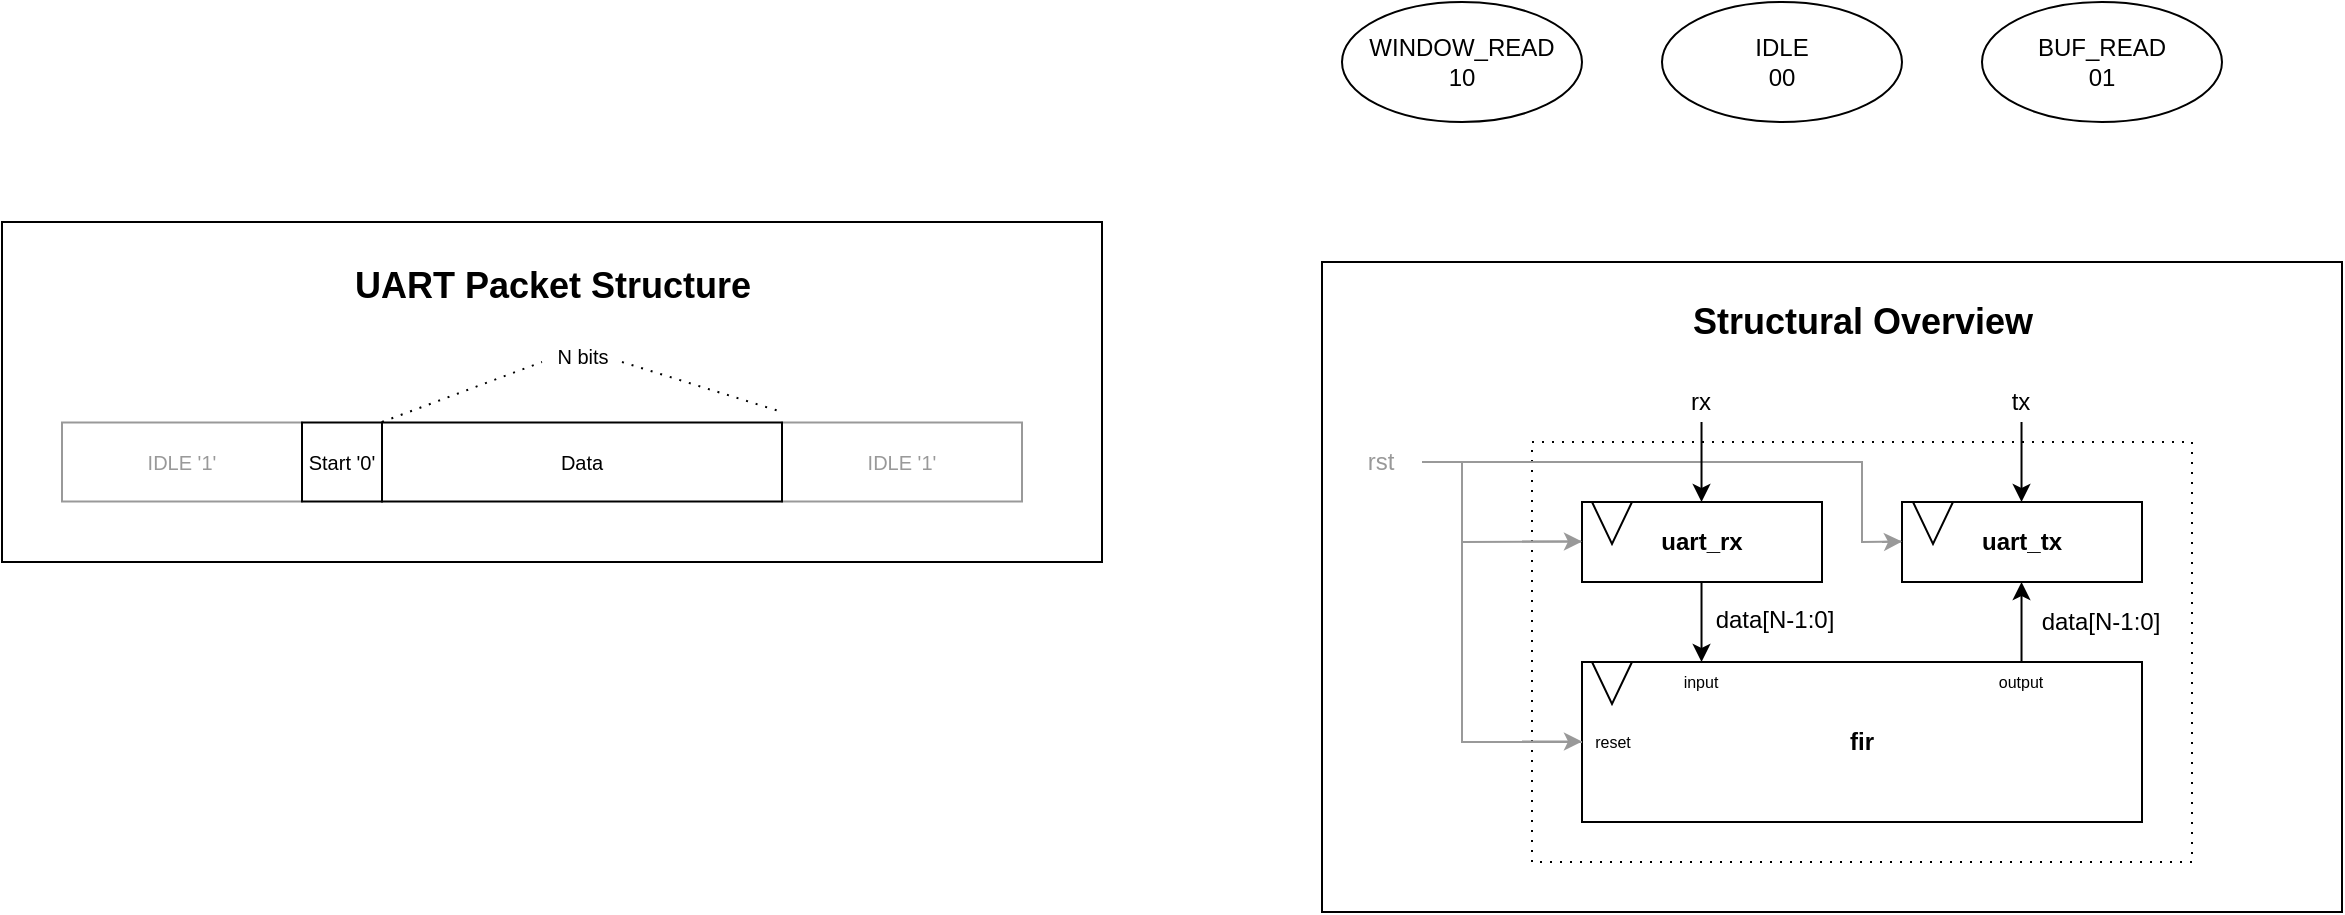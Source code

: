 <mxfile version="24.0.4" type="device">
  <diagram name="Page-1" id="lDwkG73ENCQTHn-8lbD1">
    <mxGraphModel dx="1692" dy="573" grid="1" gridSize="10" guides="1" tooltips="1" connect="1" arrows="1" fold="1" page="1" pageScale="1" pageWidth="850" pageHeight="1100" math="0" shadow="0">
      <root>
        <mxCell id="0" />
        <mxCell id="1" parent="0" />
        <mxCell id="VrfV9DheiapsLLjhbMTD-43" value="" style="rounded=0;whiteSpace=wrap;html=1;" vertex="1" parent="1">
          <mxGeometry x="-470" y="500" width="550" height="170" as="geometry" />
        </mxCell>
        <mxCell id="VrfV9DheiapsLLjhbMTD-38" value="&lt;font style=&quot;font-size: 10px;&quot;&gt;IDLE &#39;1&#39;&lt;/font&gt;" style="rounded=0;whiteSpace=wrap;html=1;strokeColor=#999999;fontColor=#999999;" vertex="1" parent="1">
          <mxGeometry x="-440" y="600.25" width="120" height="39.5" as="geometry" />
        </mxCell>
        <mxCell id="VrfV9DheiapsLLjhbMTD-39" value="&lt;font style=&quot;font-size: 10px;&quot;&gt;IDLE &#39;1&#39;&lt;/font&gt;" style="rounded=0;whiteSpace=wrap;html=1;strokeColor=#999999;fontColor=#999999;" vertex="1" parent="1">
          <mxGeometry x="-80" y="600.25" width="120" height="39.5" as="geometry" />
        </mxCell>
        <mxCell id="VrfV9DheiapsLLjhbMTD-30" value="" style="rounded=0;whiteSpace=wrap;html=1;" vertex="1" parent="1">
          <mxGeometry x="190" y="520" width="510" height="325" as="geometry" />
        </mxCell>
        <mxCell id="VrfV9DheiapsLLjhbMTD-31" value="" style="rounded=0;whiteSpace=wrap;html=1;strokeWidth=1;dashed=1;dashPattern=1 4;" vertex="1" parent="1">
          <mxGeometry x="295" y="610" width="330" height="210" as="geometry" />
        </mxCell>
        <mxCell id="VrfV9DheiapsLLjhbMTD-23" value="" style="endArrow=none;html=1;strokeWidth=1;rounded=0;strokeColor=#999999;jumpStyle=gap;jumpSize=12;" edge="1" parent="1">
          <mxGeometry width="50" height="50" relative="1" as="geometry">
            <mxPoint x="240" y="620" as="sourcePoint" />
            <mxPoint x="480" y="659.76" as="targetPoint" />
            <Array as="points">
              <mxPoint x="460" y="620" />
              <mxPoint x="460" y="660" />
            </Array>
          </mxGeometry>
        </mxCell>
        <mxCell id="VrfV9DheiapsLLjhbMTD-19" value="" style="endArrow=none;html=1;strokeWidth=1;rounded=0;strokeColor=#999999;jumpStyle=gap;jumpSize=12;" edge="1" parent="1">
          <mxGeometry width="50" height="50" relative="1" as="geometry">
            <mxPoint x="260" y="620" as="sourcePoint" />
            <mxPoint x="320" y="659.76" as="targetPoint" />
            <Array as="points">
              <mxPoint x="260" y="660" />
            </Array>
          </mxGeometry>
        </mxCell>
        <mxCell id="VrfV9DheiapsLLjhbMTD-1" value="IDLE&lt;div&gt;00&lt;/div&gt;" style="ellipse;whiteSpace=wrap;html=1;" vertex="1" parent="1">
          <mxGeometry x="360" y="390" width="120" height="60" as="geometry" />
        </mxCell>
        <mxCell id="VrfV9DheiapsLLjhbMTD-2" value="&lt;div&gt;BUF_READ&lt;/div&gt;&lt;div&gt;01&lt;/div&gt;" style="ellipse;whiteSpace=wrap;html=1;" vertex="1" parent="1">
          <mxGeometry x="520" y="390" width="120" height="60" as="geometry" />
        </mxCell>
        <mxCell id="VrfV9DheiapsLLjhbMTD-4" value="WINDOW_READ&lt;div&gt;10&lt;/div&gt;" style="ellipse;whiteSpace=wrap;html=1;" vertex="1" parent="1">
          <mxGeometry x="200" y="390" width="120" height="60" as="geometry" />
        </mxCell>
        <mxCell id="VrfV9DheiapsLLjhbMTD-5" value="&lt;b&gt;uart_rx&lt;/b&gt;" style="rounded=0;whiteSpace=wrap;html=1;" vertex="1" parent="1">
          <mxGeometry x="320" y="640" width="120" height="40" as="geometry" />
        </mxCell>
        <mxCell id="VrfV9DheiapsLLjhbMTD-6" value="" style="endArrow=classic;html=1;rounded=0;" edge="1" parent="1">
          <mxGeometry width="50" height="50" relative="1" as="geometry">
            <mxPoint x="539.76" y="600" as="sourcePoint" />
            <mxPoint x="539.76" y="640" as="targetPoint" />
          </mxGeometry>
        </mxCell>
        <mxCell id="VrfV9DheiapsLLjhbMTD-7" value="&lt;b&gt;uart_tx&lt;/b&gt;" style="rounded=0;whiteSpace=wrap;html=1;" vertex="1" parent="1">
          <mxGeometry x="480" y="640" width="120" height="40" as="geometry" />
        </mxCell>
        <mxCell id="VrfV9DheiapsLLjhbMTD-8" value="&lt;b&gt;fir&lt;/b&gt;" style="rounded=0;whiteSpace=wrap;html=1;" vertex="1" parent="1">
          <mxGeometry x="320" y="720" width="280" height="80" as="geometry" />
        </mxCell>
        <mxCell id="VrfV9DheiapsLLjhbMTD-9" value="" style="endArrow=classic;html=1;rounded=0;" edge="1" parent="1">
          <mxGeometry width="50" height="50" relative="1" as="geometry">
            <mxPoint x="379.76" y="600" as="sourcePoint" />
            <mxPoint x="379.76" y="640" as="targetPoint" />
          </mxGeometry>
        </mxCell>
        <mxCell id="VrfV9DheiapsLLjhbMTD-10" value="rx" style="text;html=1;align=center;verticalAlign=middle;resizable=0;points=[];autosize=1;strokeColor=none;fillColor=none;" vertex="1" parent="1">
          <mxGeometry x="364" y="575" width="30" height="30" as="geometry" />
        </mxCell>
        <mxCell id="VrfV9DheiapsLLjhbMTD-11" value="tx" style="text;html=1;align=center;verticalAlign=middle;resizable=0;points=[];autosize=1;strokeColor=none;fillColor=none;" vertex="1" parent="1">
          <mxGeometry x="524" y="575" width="30" height="30" as="geometry" />
        </mxCell>
        <mxCell id="VrfV9DheiapsLLjhbMTD-12" value="" style="endArrow=classic;html=1;rounded=0;" edge="1" parent="1">
          <mxGeometry width="50" height="50" relative="1" as="geometry">
            <mxPoint x="379.76" y="680" as="sourcePoint" />
            <mxPoint x="379.76" y="720" as="targetPoint" />
          </mxGeometry>
        </mxCell>
        <mxCell id="VrfV9DheiapsLLjhbMTD-13" value="data[N-1:0]" style="text;html=1;align=center;verticalAlign=middle;resizable=0;points=[];autosize=1;strokeColor=none;fillColor=none;" vertex="1" parent="1">
          <mxGeometry x="376" y="684" width="80" height="30" as="geometry" />
        </mxCell>
        <mxCell id="VrfV9DheiapsLLjhbMTD-14" value="" style="endArrow=classic;html=1;rounded=0;" edge="1" parent="1">
          <mxGeometry width="50" height="50" relative="1" as="geometry">
            <mxPoint x="539.76" y="720" as="sourcePoint" />
            <mxPoint x="539.76" y="680" as="targetPoint" />
          </mxGeometry>
        </mxCell>
        <mxCell id="VrfV9DheiapsLLjhbMTD-15" value="data[N-1:0]" style="text;html=1;align=center;verticalAlign=middle;resizable=0;points=[];autosize=1;strokeColor=none;fillColor=none;" vertex="1" parent="1">
          <mxGeometry x="539" y="685" width="80" height="30" as="geometry" />
        </mxCell>
        <mxCell id="VrfV9DheiapsLLjhbMTD-16" value="&lt;font style=&quot;font-size: 8px;&quot;&gt;input&lt;/font&gt;" style="text;html=1;align=center;verticalAlign=middle;resizable=0;points=[];autosize=1;strokeColor=none;fillColor=none;" vertex="1" parent="1">
          <mxGeometry x="359" y="714" width="40" height="30" as="geometry" />
        </mxCell>
        <mxCell id="VrfV9DheiapsLLjhbMTD-17" value="&lt;font style=&quot;font-size: 8px;&quot;&gt;output&lt;/font&gt;" style="text;html=1;align=center;verticalAlign=middle;resizable=0;points=[];autosize=1;strokeColor=none;fillColor=none;" vertex="1" parent="1">
          <mxGeometry x="514" y="714" width="50" height="30" as="geometry" />
        </mxCell>
        <mxCell id="VrfV9DheiapsLLjhbMTD-18" value="rst" style="text;html=1;align=center;verticalAlign=middle;resizable=0;points=[];autosize=1;strokeColor=none;fillColor=none;fontColor=#999999;" vertex="1" parent="1">
          <mxGeometry x="199" y="605" width="40" height="30" as="geometry" />
        </mxCell>
        <mxCell id="VrfV9DheiapsLLjhbMTD-24" value="" style="endArrow=none;html=1;strokeWidth=1;rounded=0;strokeColor=#999999;jumpStyle=gap;jumpSize=12;entryX=0;entryY=0.5;entryDx=0;entryDy=0;" edge="1" parent="1" target="VrfV9DheiapsLLjhbMTD-8">
          <mxGeometry width="50" height="50" relative="1" as="geometry">
            <mxPoint x="260" y="660" as="sourcePoint" />
            <mxPoint x="340" y="679.76" as="targetPoint" />
            <Array as="points">
              <mxPoint x="260" y="760" />
            </Array>
          </mxGeometry>
        </mxCell>
        <mxCell id="VrfV9DheiapsLLjhbMTD-25" value="&lt;font style=&quot;font-size: 8px;&quot;&gt;reset&lt;/font&gt;" style="text;html=1;align=center;verticalAlign=middle;resizable=0;points=[];autosize=1;strokeColor=none;fillColor=none;" vertex="1" parent="1">
          <mxGeometry x="315" y="744" width="40" height="30" as="geometry" />
        </mxCell>
        <mxCell id="VrfV9DheiapsLLjhbMTD-27" value="" style="triangle;whiteSpace=wrap;html=1;rotation=90;" vertex="1" parent="1">
          <mxGeometry x="324.5" y="720.5" width="21" height="20" as="geometry" />
        </mxCell>
        <mxCell id="VrfV9DheiapsLLjhbMTD-28" value="" style="triangle;whiteSpace=wrap;html=1;rotation=90;" vertex="1" parent="1">
          <mxGeometry x="324.5" y="640.5" width="21" height="20" as="geometry" />
        </mxCell>
        <mxCell id="VrfV9DheiapsLLjhbMTD-29" value="" style="triangle;whiteSpace=wrap;html=1;rotation=90;" vertex="1" parent="1">
          <mxGeometry x="485" y="640.5" width="21" height="20" as="geometry" />
        </mxCell>
        <mxCell id="VrfV9DheiapsLLjhbMTD-32" value="" style="endArrow=classic;html=1;rounded=0;strokeColor=#999999;" edge="1" parent="1">
          <mxGeometry width="50" height="50" relative="1" as="geometry">
            <mxPoint x="290" y="659.76" as="sourcePoint" />
            <mxPoint x="320" y="659.76" as="targetPoint" />
          </mxGeometry>
        </mxCell>
        <mxCell id="VrfV9DheiapsLLjhbMTD-33" value="" style="endArrow=classic;html=1;rounded=0;strokeColor=#999999;" edge="1" parent="1">
          <mxGeometry width="50" height="50" relative="1" as="geometry">
            <mxPoint x="470" y="660" as="sourcePoint" />
            <mxPoint x="480" y="659.76" as="targetPoint" />
          </mxGeometry>
        </mxCell>
        <mxCell id="VrfV9DheiapsLLjhbMTD-34" value="" style="endArrow=classic;html=1;rounded=0;strokeColor=#999999;" edge="1" parent="1">
          <mxGeometry width="50" height="50" relative="1" as="geometry">
            <mxPoint x="290" y="759.76" as="sourcePoint" />
            <mxPoint x="320" y="759.76" as="targetPoint" />
          </mxGeometry>
        </mxCell>
        <mxCell id="VrfV9DheiapsLLjhbMTD-35" value="&lt;b&gt;&lt;font style=&quot;font-size: 18px;&quot;&gt;Structural Overview&lt;/font&gt;&lt;/b&gt;" style="text;html=1;align=center;verticalAlign=middle;resizable=0;points=[];autosize=1;strokeColor=none;fillColor=none;" vertex="1" parent="1">
          <mxGeometry x="365" y="530" width="190" height="40" as="geometry" />
        </mxCell>
        <mxCell id="VrfV9DheiapsLLjhbMTD-36" value="&lt;font style=&quot;font-size: 10px;&quot;&gt;Start &#39;0&#39;&lt;/font&gt;" style="rounded=0;whiteSpace=wrap;html=1;" vertex="1" parent="1">
          <mxGeometry x="-320" y="600.25" width="40" height="39.5" as="geometry" />
        </mxCell>
        <mxCell id="VrfV9DheiapsLLjhbMTD-37" value="&lt;span style=&quot;font-size: 10px;&quot;&gt;Data&lt;/span&gt;" style="rounded=0;whiteSpace=wrap;html=1;" vertex="1" parent="1">
          <mxGeometry x="-280" y="600.25" width="200" height="39.5" as="geometry" />
        </mxCell>
        <mxCell id="VrfV9DheiapsLLjhbMTD-40" value="&lt;font style=&quot;font-size: 10px;&quot;&gt;N bits&lt;/font&gt;" style="text;html=1;align=center;verticalAlign=middle;resizable=0;points=[];autosize=1;strokeColor=none;fillColor=none;" vertex="1" parent="1">
          <mxGeometry x="-205" y="552" width="50" height="30" as="geometry" />
        </mxCell>
        <mxCell id="VrfV9DheiapsLLjhbMTD-41" value="" style="endArrow=none;dashed=1;html=1;dashPattern=1 4;strokeWidth=1;rounded=0;" edge="1" parent="1">
          <mxGeometry width="50" height="50" relative="1" as="geometry">
            <mxPoint x="-280" y="600" as="sourcePoint" />
            <mxPoint x="-200" y="570" as="targetPoint" />
          </mxGeometry>
        </mxCell>
        <mxCell id="VrfV9DheiapsLLjhbMTD-42" value="" style="endArrow=none;dashed=1;html=1;dashPattern=1 4;strokeWidth=1;rounded=0;" edge="1" parent="1">
          <mxGeometry width="50" height="50" relative="1" as="geometry">
            <mxPoint x="-160" y="570" as="sourcePoint" />
            <mxPoint x="-80" y="595" as="targetPoint" />
          </mxGeometry>
        </mxCell>
        <mxCell id="VrfV9DheiapsLLjhbMTD-44" value="&lt;b&gt;&lt;font style=&quot;font-size: 18px;&quot;&gt;UART Packet Structure&lt;/font&gt;&lt;/b&gt;" style="text;html=1;align=center;verticalAlign=middle;resizable=0;points=[];autosize=1;strokeColor=none;fillColor=none;" vertex="1" parent="1">
          <mxGeometry x="-305" y="512" width="220" height="40" as="geometry" />
        </mxCell>
      </root>
    </mxGraphModel>
  </diagram>
</mxfile>
